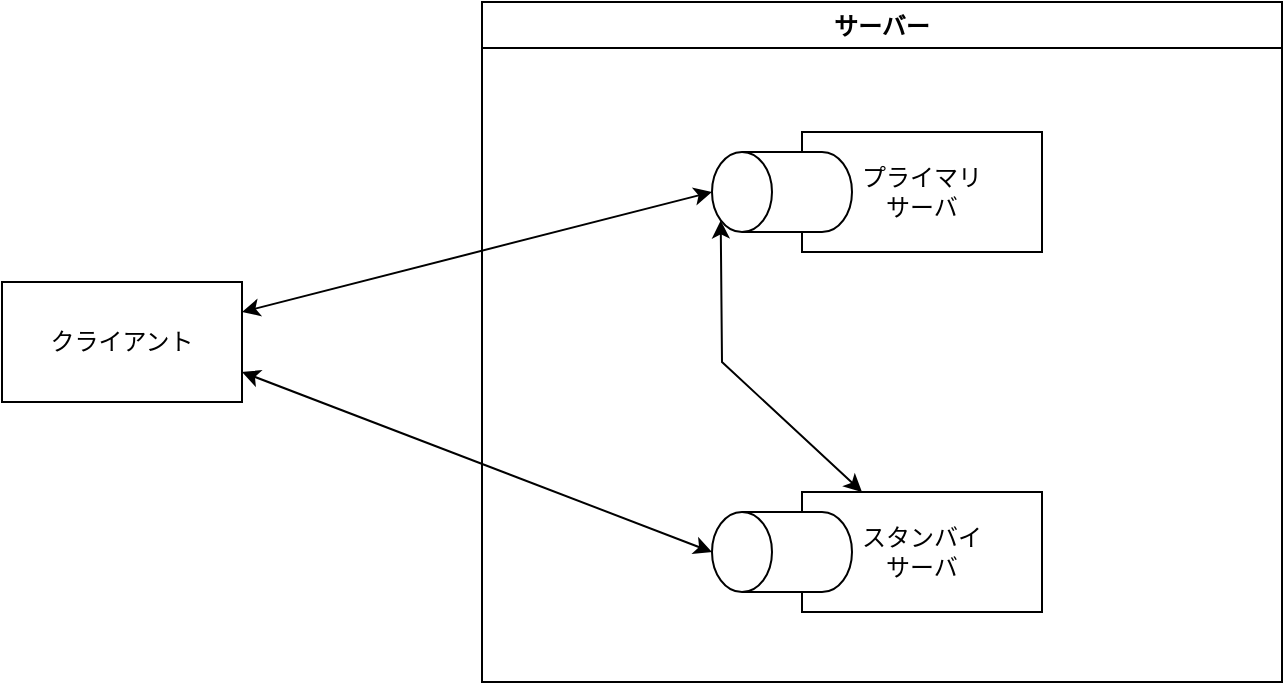 <mxfile version="20.5.0" type="device"><diagram id="CfngALFkku4dW2q_FVKc" name="Page-1"><mxGraphModel dx="1422" dy="752" grid="1" gridSize="10" guides="1" tooltips="1" connect="1" arrows="1" fold="1" page="1" pageScale="1" pageWidth="827" pageHeight="1169" math="0" shadow="0"><root><mxCell id="0"/><mxCell id="1" parent="0"/><mxCell id="NUBR28g-_J5Lki7wDU-F-8" value="サーバー" style="swimlane;" parent="1" vertex="1"><mxGeometry x="270" y="50" width="400" height="340" as="geometry"/></mxCell><mxCell id="NUBR28g-_J5Lki7wDU-F-6" value="&lt;div&gt;プライマリ&lt;/div&gt;&lt;div&gt;サーバ&lt;br&gt;&lt;/div&gt;" style="rounded=0;whiteSpace=wrap;html=1;" parent="NUBR28g-_J5Lki7wDU-F-8" vertex="1"><mxGeometry x="160" y="65" width="120" height="60" as="geometry"/></mxCell><mxCell id="NUBR28g-_J5Lki7wDU-F-14" value="" style="shape=cylinder3;whiteSpace=wrap;html=1;boundedLbl=1;backgroundOutline=1;size=15;rotation=-90;" parent="NUBR28g-_J5Lki7wDU-F-8" vertex="1"><mxGeometry x="130" y="60" width="40" height="70" as="geometry"/></mxCell><mxCell id="3kUyyvo7Cr6GloEuPvxE-1" value="&lt;div&gt;スタンバイ&lt;/div&gt;&lt;div&gt;サーバ&lt;br&gt;&lt;/div&gt;" style="rounded=0;whiteSpace=wrap;html=1;" parent="NUBR28g-_J5Lki7wDU-F-8" vertex="1"><mxGeometry x="160" y="245" width="120" height="60" as="geometry"/></mxCell><mxCell id="3kUyyvo7Cr6GloEuPvxE-2" value="" style="shape=cylinder3;whiteSpace=wrap;html=1;boundedLbl=1;backgroundOutline=1;size=15;rotation=-90;" parent="NUBR28g-_J5Lki7wDU-F-8" vertex="1"><mxGeometry x="130" y="240" width="40" height="70" as="geometry"/></mxCell><mxCell id="3kUyyvo7Cr6GloEuPvxE-6" value="" style="endArrow=classic;startArrow=classic;html=1;rounded=0;entryX=0.145;entryY=0;entryDx=0;entryDy=4.35;entryPerimeter=0;exitX=0.25;exitY=0;exitDx=0;exitDy=0;" parent="NUBR28g-_J5Lki7wDU-F-8" source="3kUyyvo7Cr6GloEuPvxE-1" target="NUBR28g-_J5Lki7wDU-F-14" edge="1"><mxGeometry width="50" height="50" relative="1" as="geometry"><mxPoint x="120" y="360" as="sourcePoint"/><mxPoint x="170" y="310" as="targetPoint"/><Array as="points"><mxPoint x="120" y="180"/></Array></mxGeometry></mxCell><mxCell id="NUBR28g-_J5Lki7wDU-F-9" value="クライアント" style="rounded=0;whiteSpace=wrap;html=1;" parent="1" vertex="1"><mxGeometry x="30" y="190" width="120" height="60" as="geometry"/></mxCell><mxCell id="3kUyyvo7Cr6GloEuPvxE-3" value="" style="endArrow=classic;startArrow=classic;html=1;rounded=0;exitX=1;exitY=0.25;exitDx=0;exitDy=0;entryX=0.5;entryY=0;entryDx=0;entryDy=0;entryPerimeter=0;" parent="1" source="NUBR28g-_J5Lki7wDU-F-9" target="NUBR28g-_J5Lki7wDU-F-14" edge="1"><mxGeometry width="50" height="50" relative="1" as="geometry"><mxPoint x="390" y="410" as="sourcePoint"/><mxPoint x="440" y="360" as="targetPoint"/></mxGeometry></mxCell><mxCell id="3kUyyvo7Cr6GloEuPvxE-4" value="" style="endArrow=classic;startArrow=classic;html=1;rounded=0;exitX=1;exitY=0.75;exitDx=0;exitDy=0;entryX=0.5;entryY=0;entryDx=0;entryDy=0;entryPerimeter=0;" parent="1" source="NUBR28g-_J5Lki7wDU-F-9" target="3kUyyvo7Cr6GloEuPvxE-2" edge="1"><mxGeometry width="50" height="50" relative="1" as="geometry"><mxPoint x="390" y="410" as="sourcePoint"/><mxPoint x="440" y="360" as="targetPoint"/></mxGeometry></mxCell></root></mxGraphModel></diagram></mxfile>